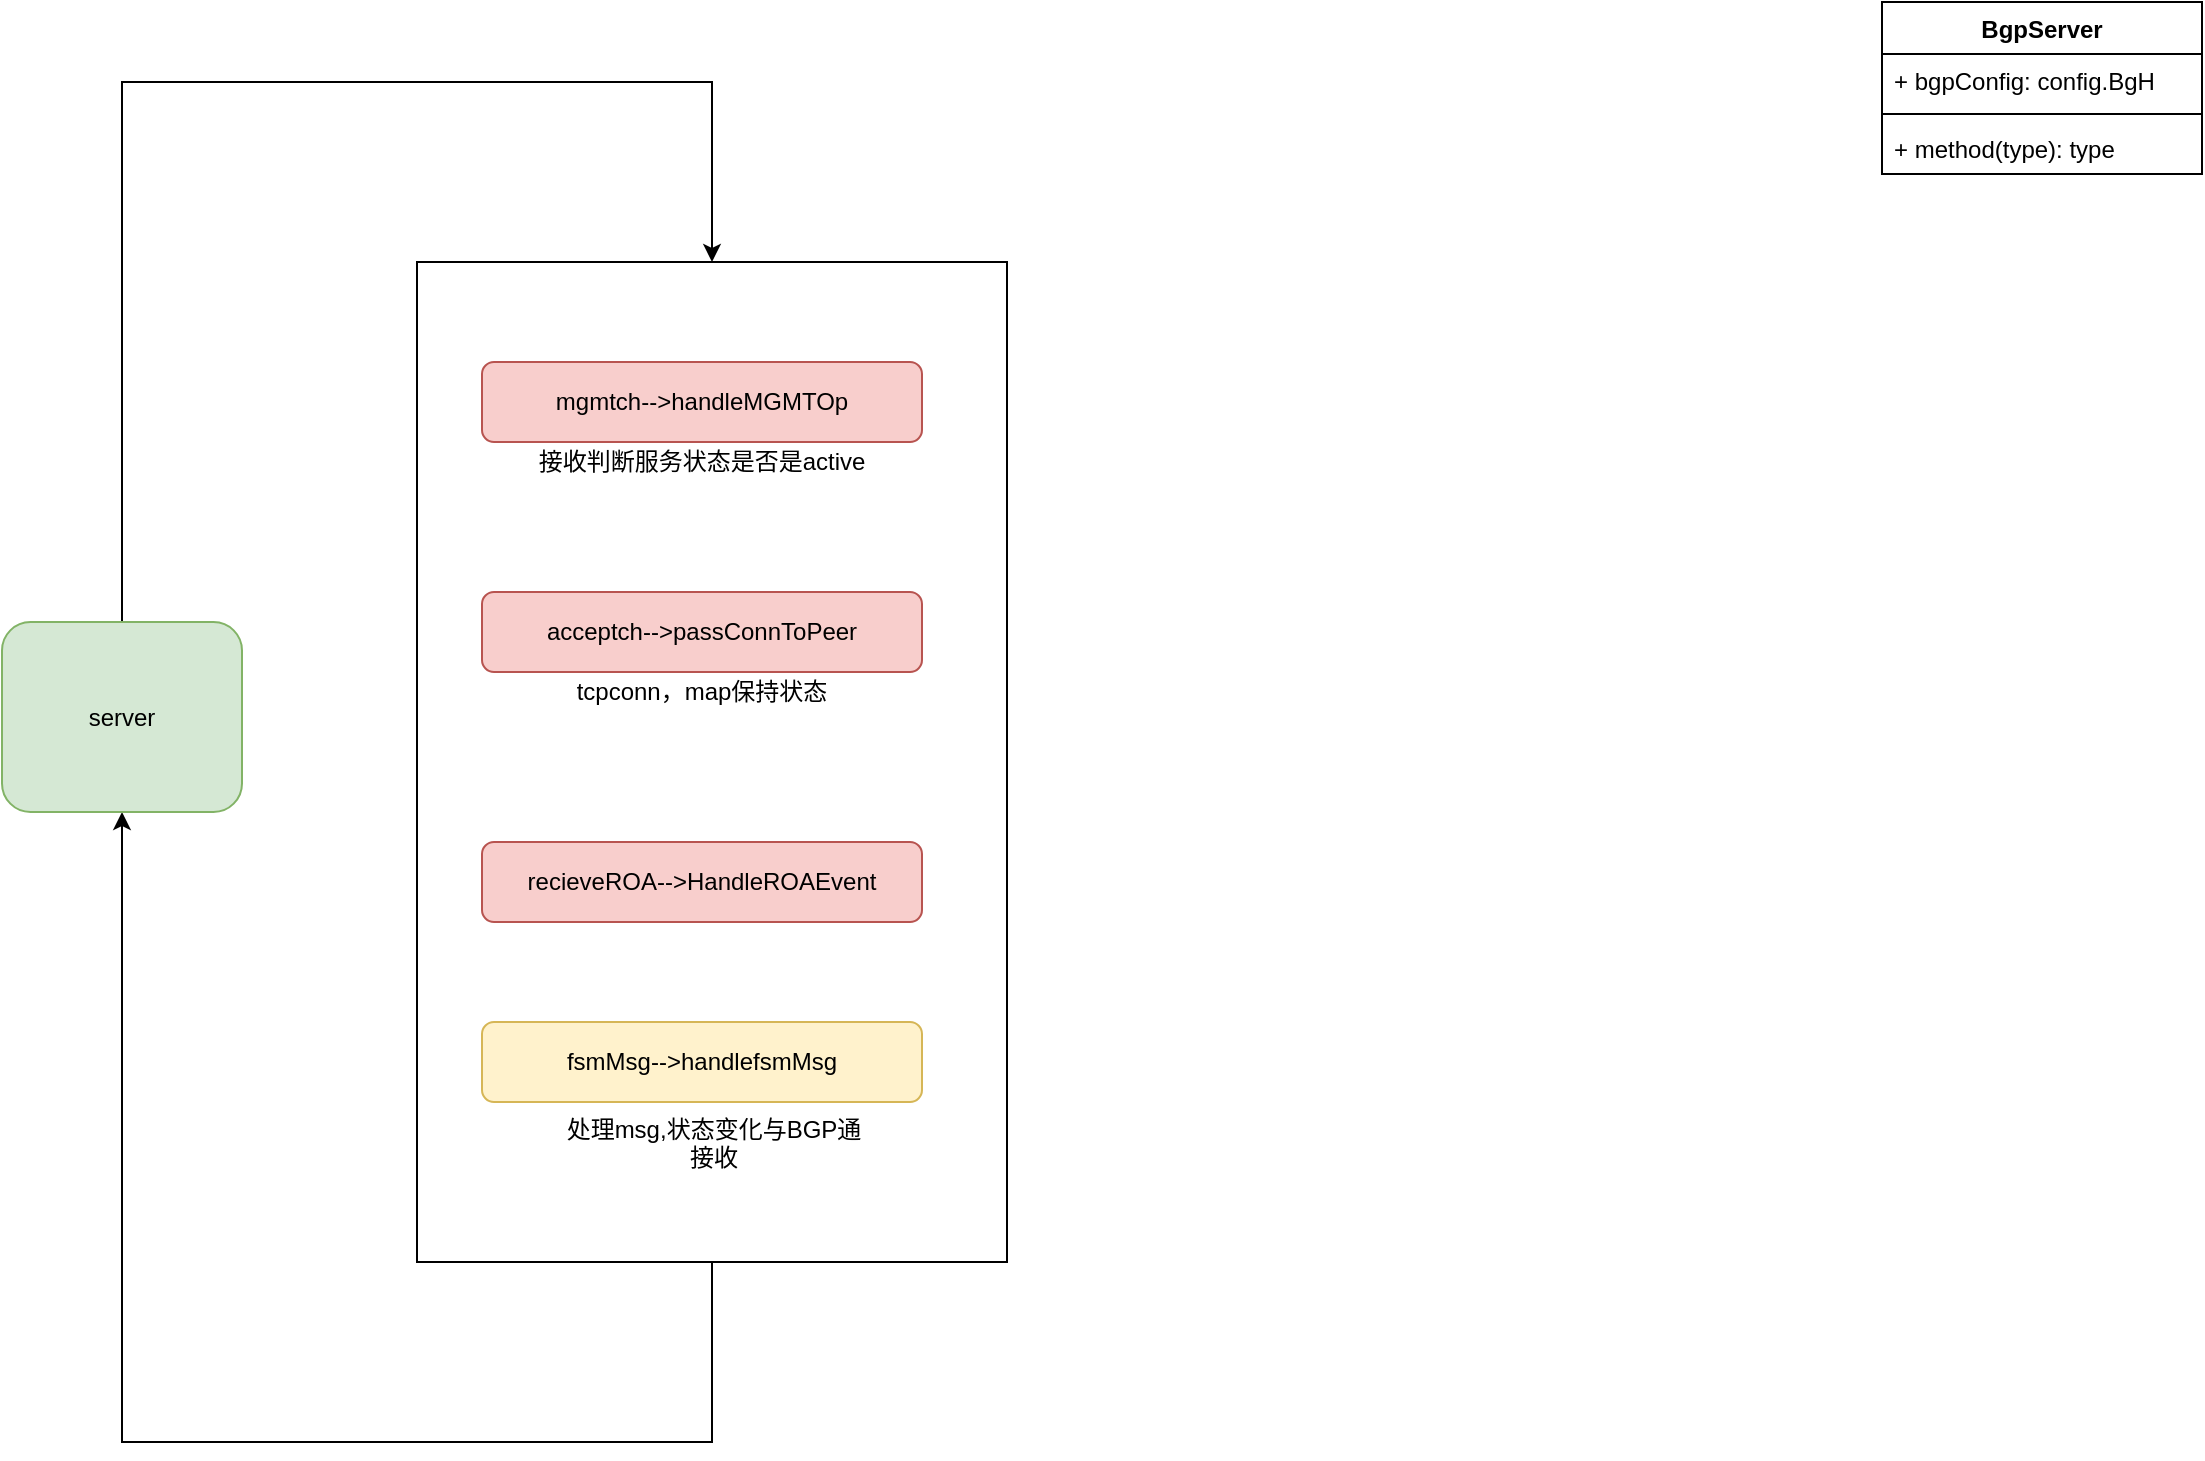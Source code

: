 <mxfile version="13.0.3" type="device"><diagram id="WCL_jsEFlbqcV5hcF-ej" name="第 1 页"><mxGraphModel dx="450" dy="345" grid="1" gridSize="10" guides="1" tooltips="1" connect="1" arrows="1" fold="1" page="1" pageScale="1" pageWidth="3300" pageHeight="4681" math="0" shadow="0"><root><mxCell id="0"/><mxCell id="1" parent="0"/><mxCell id="OR8h66svWC37kY1PNFN_-1" style="edgeStyle=orthogonalEdgeStyle;rounded=0;orthogonalLoop=1;jettySize=auto;html=1;exitX=0.5;exitY=1;exitDx=0;exitDy=0;entryX=0.5;entryY=1;entryDx=0;entryDy=0;" edge="1" parent="1" source="OR8h66svWC37kY1PNFN_-2" target="OR8h66svWC37kY1PNFN_-4"><mxGeometry relative="1" as="geometry"><Array as="points"><mxPoint x="535" y="1050"/><mxPoint x="240" y="1050"/></Array></mxGeometry></mxCell><mxCell id="OR8h66svWC37kY1PNFN_-2" value="" style="rounded=0;whiteSpace=wrap;html=1;" vertex="1" parent="1"><mxGeometry x="387.5" y="460" width="295" height="500" as="geometry"/></mxCell><mxCell id="OR8h66svWC37kY1PNFN_-3" style="edgeStyle=orthogonalEdgeStyle;rounded=0;orthogonalLoop=1;jettySize=auto;html=1;exitX=0.5;exitY=0;exitDx=0;exitDy=0;entryX=0.5;entryY=0;entryDx=0;entryDy=0;" edge="1" parent="1" source="OR8h66svWC37kY1PNFN_-4" target="OR8h66svWC37kY1PNFN_-2"><mxGeometry relative="1" as="geometry"><Array as="points"><mxPoint x="240" y="370"/><mxPoint x="535" y="370"/></Array></mxGeometry></mxCell><mxCell id="OR8h66svWC37kY1PNFN_-4" value="server" style="rounded=1;whiteSpace=wrap;html=1;fillColor=#d5e8d4;strokeColor=#82b366;" vertex="1" parent="1"><mxGeometry x="180" y="640" width="120" height="95" as="geometry"/></mxCell><mxCell id="OR8h66svWC37kY1PNFN_-5" value="mgmtch--&amp;gt;handleMGMTOp" style="rounded=1;whiteSpace=wrap;html=1;fillColor=#f8cecc;strokeColor=#b85450;" vertex="1" parent="1"><mxGeometry x="420" y="510" width="220" height="40" as="geometry"/></mxCell><mxCell id="OR8h66svWC37kY1PNFN_-6" value="acceptch--&amp;gt;passConnToPeer" style="rounded=1;whiteSpace=wrap;html=1;fillColor=#f8cecc;strokeColor=#b85450;" vertex="1" parent="1"><mxGeometry x="420" y="625" width="220" height="40" as="geometry"/></mxCell><mxCell id="OR8h66svWC37kY1PNFN_-7" value="recieveROA--&amp;gt;HandleROAEvent" style="rounded=1;whiteSpace=wrap;html=1;fillColor=#f8cecc;strokeColor=#b85450;" vertex="1" parent="1"><mxGeometry x="420" y="750" width="220" height="40" as="geometry"/></mxCell><mxCell id="OR8h66svWC37kY1PNFN_-8" value="接收判断服务状态是否是active" style="text;html=1;strokeColor=none;fillColor=none;align=center;verticalAlign=middle;whiteSpace=wrap;rounded=0;" vertex="1" parent="1"><mxGeometry x="440" y="550" width="180" height="20" as="geometry"/></mxCell><mxCell id="OR8h66svWC37kY1PNFN_-9" value="tcpconn，map保持状态" style="text;html=1;strokeColor=none;fillColor=none;align=center;verticalAlign=middle;whiteSpace=wrap;rounded=0;" vertex="1" parent="1"><mxGeometry x="440" y="665" width="180" height="20" as="geometry"/></mxCell><mxCell id="OR8h66svWC37kY1PNFN_-10" value="fsmMsg--&amp;gt;handlefsmMsg" style="rounded=1;whiteSpace=wrap;html=1;fillColor=#fff2cc;strokeColor=#d6b656;" vertex="1" parent="1"><mxGeometry x="420" y="840" width="220" height="40" as="geometry"/></mxCell><mxCell id="OR8h66svWC37kY1PNFN_-11" value="&lt;div style=&quot;text-align: center&quot;&gt;&lt;font face=&quot;helvetica&quot;&gt;处理msg,状态变化与BGP通接收&lt;/font&gt;&lt;/div&gt;" style="text;whiteSpace=wrap;html=1;" vertex="1" parent="1"><mxGeometry x="460" y="880" width="150" height="30" as="geometry"/></mxCell><mxCell id="OR8h66svWC37kY1PNFN_-13" value="BgpServer" style="swimlane;fontStyle=1;align=center;verticalAlign=top;childLayout=stackLayout;horizontal=1;startSize=26;horizontalStack=0;resizeParent=1;resizeParentMax=0;resizeLast=0;collapsible=1;marginBottom=0;" vertex="1" parent="1"><mxGeometry x="1120" y="330" width="160" height="86" as="geometry"><mxRectangle x="1120" y="330" width="90" height="26" as="alternateBounds"/></mxGeometry></mxCell><mxCell id="OR8h66svWC37kY1PNFN_-14" value="+ bgpConfig: config.BgH" style="text;strokeColor=none;fillColor=none;align=left;verticalAlign=top;spacingLeft=4;spacingRight=4;overflow=hidden;rotatable=0;points=[[0,0.5],[1,0.5]];portConstraint=eastwest;" vertex="1" parent="OR8h66svWC37kY1PNFN_-13"><mxGeometry y="26" width="160" height="26" as="geometry"/></mxCell><mxCell id="OR8h66svWC37kY1PNFN_-15" value="" style="line;strokeWidth=1;fillColor=none;align=left;verticalAlign=middle;spacingTop=-1;spacingLeft=3;spacingRight=3;rotatable=0;labelPosition=right;points=[];portConstraint=eastwest;" vertex="1" parent="OR8h66svWC37kY1PNFN_-13"><mxGeometry y="52" width="160" height="8" as="geometry"/></mxCell><mxCell id="OR8h66svWC37kY1PNFN_-16" value="+ method(type): type" style="text;strokeColor=none;fillColor=none;align=left;verticalAlign=top;spacingLeft=4;spacingRight=4;overflow=hidden;rotatable=0;points=[[0,0.5],[1,0.5]];portConstraint=eastwest;" vertex="1" parent="OR8h66svWC37kY1PNFN_-13"><mxGeometry y="60" width="160" height="26" as="geometry"/></mxCell></root></mxGraphModel></diagram></mxfile>